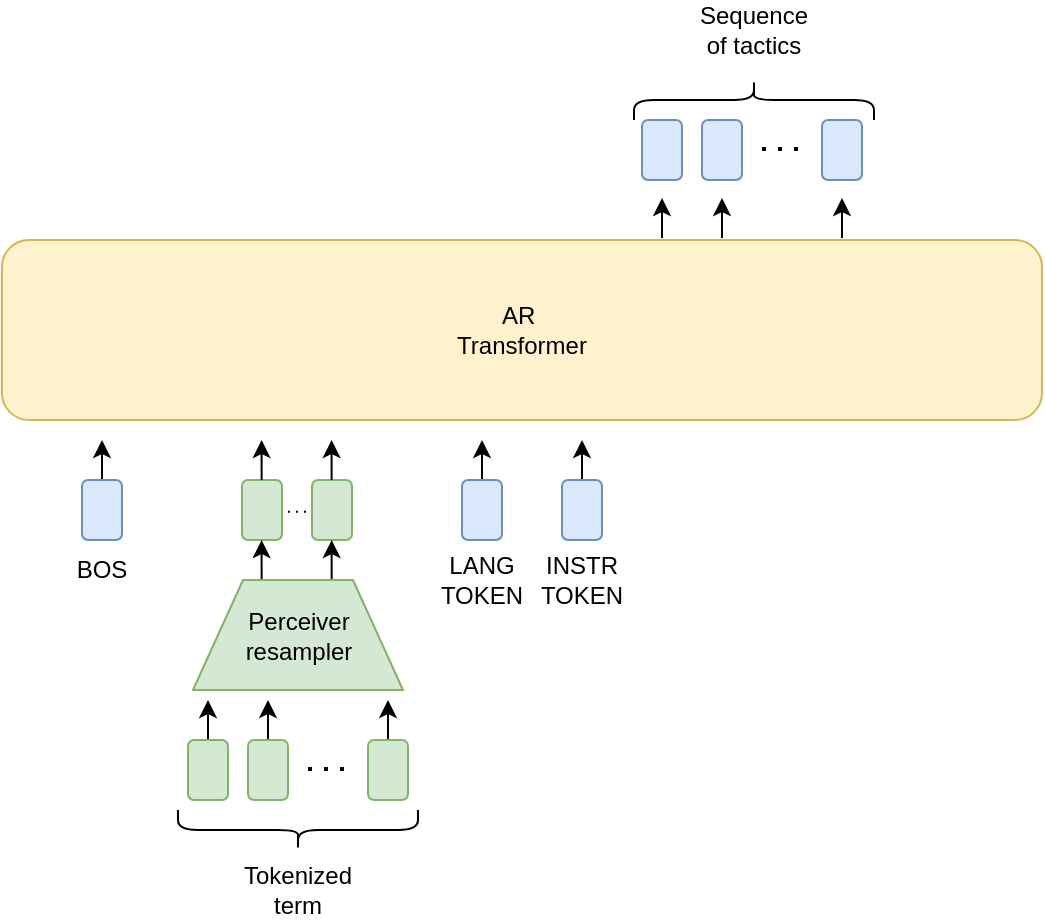 <mxfile version="26.0.7">
  <diagram name="Page-1" id="vxpSZHFFIUbmBh8E7Ene">
    <mxGraphModel dx="760" dy="439" grid="1" gridSize="10" guides="1" tooltips="1" connect="1" arrows="1" fold="1" page="1" pageScale="1" pageWidth="850" pageHeight="1100" math="0" shadow="0">
      <root>
        <mxCell id="0" />
        <mxCell id="1" parent="0" />
        <mxCell id="Esa1JXTQvtTkdnEZZCk0-4" value="&lt;div&gt;AR&amp;nbsp;&lt;/div&gt;&lt;div&gt;Transformer&lt;/div&gt;" style="rounded=1;whiteSpace=wrap;html=1;fillColor=#fff2cc;strokeColor=#d6b656;" parent="1" vertex="1">
          <mxGeometry x="20" y="200" width="520" height="90" as="geometry" />
        </mxCell>
        <mxCell id="Esa1JXTQvtTkdnEZZCk0-34" style="edgeStyle=orthogonalEdgeStyle;rounded=0;orthogonalLoop=1;jettySize=auto;html=1;exitX=0.5;exitY=0;exitDx=0;exitDy=0;" parent="1" source="Esa1JXTQvtTkdnEZZCk0-6" edge="1">
          <mxGeometry relative="1" as="geometry">
            <mxPoint x="123" y="430" as="targetPoint" />
          </mxGeometry>
        </mxCell>
        <mxCell id="Esa1JXTQvtTkdnEZZCk0-6" value="" style="rounded=1;whiteSpace=wrap;html=1;fillColor=#d5e8d4;strokeColor=#82b366;" parent="1" vertex="1">
          <mxGeometry x="113" y="450" width="20" height="30" as="geometry" />
        </mxCell>
        <mxCell id="Esa1JXTQvtTkdnEZZCk0-35" style="edgeStyle=orthogonalEdgeStyle;rounded=0;orthogonalLoop=1;jettySize=auto;html=1;exitX=0.5;exitY=0;exitDx=0;exitDy=0;" parent="1" source="Esa1JXTQvtTkdnEZZCk0-23" edge="1">
          <mxGeometry relative="1" as="geometry">
            <mxPoint x="153" y="430" as="targetPoint" />
          </mxGeometry>
        </mxCell>
        <mxCell id="Esa1JXTQvtTkdnEZZCk0-23" value="" style="rounded=1;whiteSpace=wrap;html=1;fillColor=#d5e8d4;strokeColor=#82b366;" parent="1" vertex="1">
          <mxGeometry x="143" y="450" width="20" height="30" as="geometry" />
        </mxCell>
        <mxCell id="Esa1JXTQvtTkdnEZZCk0-36" style="edgeStyle=orthogonalEdgeStyle;rounded=0;orthogonalLoop=1;jettySize=auto;html=1;exitX=0.5;exitY=0;exitDx=0;exitDy=0;" parent="1" source="Esa1JXTQvtTkdnEZZCk0-25" edge="1">
          <mxGeometry relative="1" as="geometry">
            <mxPoint x="213" y="430" as="targetPoint" />
          </mxGeometry>
        </mxCell>
        <mxCell id="Esa1JXTQvtTkdnEZZCk0-25" value="" style="rounded=1;whiteSpace=wrap;html=1;fillColor=#d5e8d4;strokeColor=#82b366;" parent="1" vertex="1">
          <mxGeometry x="203" y="450" width="20" height="30" as="geometry" />
        </mxCell>
        <mxCell id="Esa1JXTQvtTkdnEZZCk0-30" value="" style="endArrow=none;dashed=1;html=1;dashPattern=1 3;strokeWidth=2;rounded=0;" parent="1" edge="1">
          <mxGeometry width="50" height="50" relative="1" as="geometry">
            <mxPoint x="173" y="464.5" as="sourcePoint" />
            <mxPoint x="193" y="464.5" as="targetPoint" />
          </mxGeometry>
        </mxCell>
        <mxCell id="Esa1JXTQvtTkdnEZZCk0-31" value="" style="shape=curlyBracket;whiteSpace=wrap;html=1;rounded=1;flipH=1;labelPosition=right;verticalLabelPosition=middle;align=left;verticalAlign=middle;rotation=90;" parent="1" vertex="1">
          <mxGeometry x="158" y="435" width="20" height="120" as="geometry" />
        </mxCell>
        <mxCell id="Esa1JXTQvtTkdnEZZCk0-32" value="Tokenized term" style="text;html=1;align=center;verticalAlign=middle;whiteSpace=wrap;rounded=0;" parent="1" vertex="1">
          <mxGeometry x="138" y="510" width="60" height="30" as="geometry" />
        </mxCell>
        <mxCell id="Esa1JXTQvtTkdnEZZCk0-47" value="" style="rounded=1;whiteSpace=wrap;html=1;fillColor=#d5e8d4;strokeColor=#82b366;" parent="1" vertex="1">
          <mxGeometry x="140" y="320" width="20" height="30" as="geometry" />
        </mxCell>
        <mxCell id="Esa1JXTQvtTkdnEZZCk0-51" value="" style="rounded=1;whiteSpace=wrap;html=1;fillColor=#d5e8d4;strokeColor=#82b366;" parent="1" vertex="1">
          <mxGeometry x="175" y="320" width="20" height="30" as="geometry" />
        </mxCell>
        <mxCell id="Esa1JXTQvtTkdnEZZCk0-52" value="" style="endArrow=none;dashed=1;html=1;dashPattern=1 3;strokeWidth=1;rounded=0;" parent="1" edge="1">
          <mxGeometry width="50" height="50" relative="1" as="geometry">
            <mxPoint x="163" y="335.88" as="sourcePoint" />
            <mxPoint x="173" y="335.88" as="targetPoint" />
          </mxGeometry>
        </mxCell>
        <mxCell id="Esa1JXTQvtTkdnEZZCk0-53" style="edgeStyle=orthogonalEdgeStyle;rounded=0;orthogonalLoop=1;jettySize=auto;html=1;exitX=0.5;exitY=0;exitDx=0;exitDy=0;" parent="1" edge="1">
          <mxGeometry relative="1" as="geometry">
            <mxPoint x="149.82" y="350" as="targetPoint" />
            <mxPoint x="149.82" y="370" as="sourcePoint" />
            <Array as="points">
              <mxPoint x="149.82" y="360" />
              <mxPoint x="149.82" y="360" />
            </Array>
          </mxGeometry>
        </mxCell>
        <mxCell id="Esa1JXTQvtTkdnEZZCk0-55" style="edgeStyle=orthogonalEdgeStyle;rounded=0;orthogonalLoop=1;jettySize=auto;html=1;exitX=0.5;exitY=0;exitDx=0;exitDy=0;" parent="1" edge="1">
          <mxGeometry relative="1" as="geometry">
            <mxPoint x="184.82" y="350" as="targetPoint" />
            <mxPoint x="184.82" y="370" as="sourcePoint" />
          </mxGeometry>
        </mxCell>
        <mxCell id="Esa1JXTQvtTkdnEZZCk0-57" style="edgeStyle=orthogonalEdgeStyle;rounded=0;orthogonalLoop=1;jettySize=auto;html=1;exitX=0.5;exitY=0;exitDx=0;exitDy=0;" parent="1" source="Esa1JXTQvtTkdnEZZCk0-56" edge="1">
          <mxGeometry relative="1" as="geometry">
            <mxPoint x="70" y="300" as="targetPoint" />
          </mxGeometry>
        </mxCell>
        <mxCell id="Esa1JXTQvtTkdnEZZCk0-56" value="" style="rounded=1;whiteSpace=wrap;html=1;fillColor=#dae8fc;strokeColor=#6c8ebf;" parent="1" vertex="1">
          <mxGeometry x="60" y="320" width="20" height="30" as="geometry" />
        </mxCell>
        <mxCell id="Esa1JXTQvtTkdnEZZCk0-58" style="edgeStyle=orthogonalEdgeStyle;rounded=0;orthogonalLoop=1;jettySize=auto;html=1;exitX=0.5;exitY=0;exitDx=0;exitDy=0;" parent="1" source="Esa1JXTQvtTkdnEZZCk0-59" edge="1">
          <mxGeometry relative="1" as="geometry">
            <mxPoint x="260" y="300" as="targetPoint" />
          </mxGeometry>
        </mxCell>
        <mxCell id="Esa1JXTQvtTkdnEZZCk0-59" value="" style="rounded=1;whiteSpace=wrap;html=1;fillColor=#dae8fc;strokeColor=#6c8ebf;" parent="1" vertex="1">
          <mxGeometry x="250" y="320" width="20" height="30" as="geometry" />
        </mxCell>
        <mxCell id="Esa1JXTQvtTkdnEZZCk0-61" value="BOS" style="text;html=1;align=center;verticalAlign=middle;whiteSpace=wrap;rounded=0;" parent="1" vertex="1">
          <mxGeometry x="40" y="350" width="60" height="30" as="geometry" />
        </mxCell>
        <mxCell id="Esa1JXTQvtTkdnEZZCk0-62" value="LANG TOKEN" style="text;html=1;align=center;verticalAlign=middle;whiteSpace=wrap;rounded=0;" parent="1" vertex="1">
          <mxGeometry x="230" y="355" width="60" height="30" as="geometry" />
        </mxCell>
        <mxCell id="Esa1JXTQvtTkdnEZZCk0-63" style="edgeStyle=orthogonalEdgeStyle;rounded=0;orthogonalLoop=1;jettySize=auto;html=1;exitX=0.5;exitY=0;exitDx=0;exitDy=0;" parent="1" edge="1">
          <mxGeometry relative="1" as="geometry">
            <mxPoint x="350" y="179" as="targetPoint" />
            <mxPoint x="350" y="199" as="sourcePoint" />
          </mxGeometry>
        </mxCell>
        <mxCell id="Esa1JXTQvtTkdnEZZCk0-64" value="" style="rounded=1;whiteSpace=wrap;html=1;fillColor=#dae8fc;strokeColor=#6c8ebf;" parent="1" vertex="1">
          <mxGeometry x="340" y="140" width="20" height="30" as="geometry" />
        </mxCell>
        <mxCell id="Esa1JXTQvtTkdnEZZCk0-65" style="edgeStyle=orthogonalEdgeStyle;rounded=0;orthogonalLoop=1;jettySize=auto;html=1;exitX=0.5;exitY=0;exitDx=0;exitDy=0;" parent="1" edge="1">
          <mxGeometry relative="1" as="geometry">
            <mxPoint x="380" y="179" as="targetPoint" />
            <mxPoint x="380" y="199" as="sourcePoint" />
          </mxGeometry>
        </mxCell>
        <mxCell id="Esa1JXTQvtTkdnEZZCk0-66" value="" style="rounded=1;whiteSpace=wrap;html=1;fillColor=#dae8fc;strokeColor=#6c8ebf;" parent="1" vertex="1">
          <mxGeometry x="370" y="140" width="20" height="30" as="geometry" />
        </mxCell>
        <mxCell id="Esa1JXTQvtTkdnEZZCk0-67" style="edgeStyle=orthogonalEdgeStyle;rounded=0;orthogonalLoop=1;jettySize=auto;html=1;exitX=0.5;exitY=0;exitDx=0;exitDy=0;" parent="1" edge="1">
          <mxGeometry relative="1" as="geometry">
            <mxPoint x="440" y="179" as="targetPoint" />
            <mxPoint x="440" y="199" as="sourcePoint" />
          </mxGeometry>
        </mxCell>
        <mxCell id="Esa1JXTQvtTkdnEZZCk0-68" value="" style="rounded=1;whiteSpace=wrap;html=1;fillColor=#dae8fc;strokeColor=#6c8ebf;" parent="1" vertex="1">
          <mxGeometry x="430" y="140" width="20" height="30" as="geometry" />
        </mxCell>
        <mxCell id="Esa1JXTQvtTkdnEZZCk0-69" value="" style="endArrow=none;dashed=1;html=1;dashPattern=1 3;strokeWidth=2;rounded=0;" parent="1" edge="1">
          <mxGeometry width="50" height="50" relative="1" as="geometry">
            <mxPoint x="400" y="154.5" as="sourcePoint" />
            <mxPoint x="420" y="154.5" as="targetPoint" />
          </mxGeometry>
        </mxCell>
        <mxCell id="Esa1JXTQvtTkdnEZZCk0-77" value="" style="shape=curlyBracket;whiteSpace=wrap;html=1;rounded=1;flipH=1;labelPosition=right;verticalLabelPosition=middle;align=left;verticalAlign=middle;rotation=-90;" parent="1" vertex="1">
          <mxGeometry x="386" y="70" width="20" height="120" as="geometry" />
        </mxCell>
        <mxCell id="Esa1JXTQvtTkdnEZZCk0-78" value="Sequence of tactics" style="text;html=1;align=center;verticalAlign=middle;whiteSpace=wrap;rounded=0;" parent="1" vertex="1">
          <mxGeometry x="366" y="80" width="60" height="30" as="geometry" />
        </mxCell>
        <mxCell id="Esa1JXTQvtTkdnEZZCk0-82" style="edgeStyle=orthogonalEdgeStyle;rounded=0;orthogonalLoop=1;jettySize=auto;html=1;exitX=0.5;exitY=0;exitDx=0;exitDy=0;" parent="1" source="Esa1JXTQvtTkdnEZZCk0-83" edge="1">
          <mxGeometry relative="1" as="geometry">
            <mxPoint x="310" y="300" as="targetPoint" />
          </mxGeometry>
        </mxCell>
        <mxCell id="Esa1JXTQvtTkdnEZZCk0-83" value="" style="rounded=1;whiteSpace=wrap;html=1;fillColor=#dae8fc;strokeColor=#6c8ebf;" parent="1" vertex="1">
          <mxGeometry x="300" y="320" width="20" height="30" as="geometry" />
        </mxCell>
        <mxCell id="Esa1JXTQvtTkdnEZZCk0-84" value="INSTR TOKEN" style="text;html=1;align=center;verticalAlign=middle;whiteSpace=wrap;rounded=0;" parent="1" vertex="1">
          <mxGeometry x="280" y="355" width="60" height="30" as="geometry" />
        </mxCell>
        <mxCell id="Vvs1ay22zPMx4Eb5DE_X-1" value="&lt;div&gt;Perceiver&lt;/div&gt;&lt;div&gt;resampler&lt;br&gt;&lt;/div&gt;" style="shape=trapezoid;perimeter=trapezoidPerimeter;whiteSpace=wrap;html=1;fixedSize=1;fillColor=#d5e8d4;strokeColor=#82b366;size=25;" vertex="1" parent="1">
          <mxGeometry x="115.5" y="370" width="105" height="55" as="geometry" />
        </mxCell>
        <mxCell id="Vvs1ay22zPMx4Eb5DE_X-7" style="edgeStyle=orthogonalEdgeStyle;rounded=0;orthogonalLoop=1;jettySize=auto;html=1;exitX=0.5;exitY=0;exitDx=0;exitDy=0;" edge="1" parent="1">
          <mxGeometry relative="1" as="geometry">
            <mxPoint x="149.82" y="300" as="targetPoint" />
            <mxPoint x="149.82" y="320" as="sourcePoint" />
            <Array as="points">
              <mxPoint x="149.82" y="310" />
              <mxPoint x="149.82" y="310" />
            </Array>
          </mxGeometry>
        </mxCell>
        <mxCell id="Vvs1ay22zPMx4Eb5DE_X-8" style="edgeStyle=orthogonalEdgeStyle;rounded=0;orthogonalLoop=1;jettySize=auto;html=1;exitX=0.5;exitY=0;exitDx=0;exitDy=0;" edge="1" parent="1">
          <mxGeometry relative="1" as="geometry">
            <mxPoint x="184.8" y="300" as="targetPoint" />
            <mxPoint x="184.8" y="320" as="sourcePoint" />
            <Array as="points">
              <mxPoint x="184.8" y="300" />
              <mxPoint x="184.8" y="300" />
            </Array>
          </mxGeometry>
        </mxCell>
      </root>
    </mxGraphModel>
  </diagram>
</mxfile>
